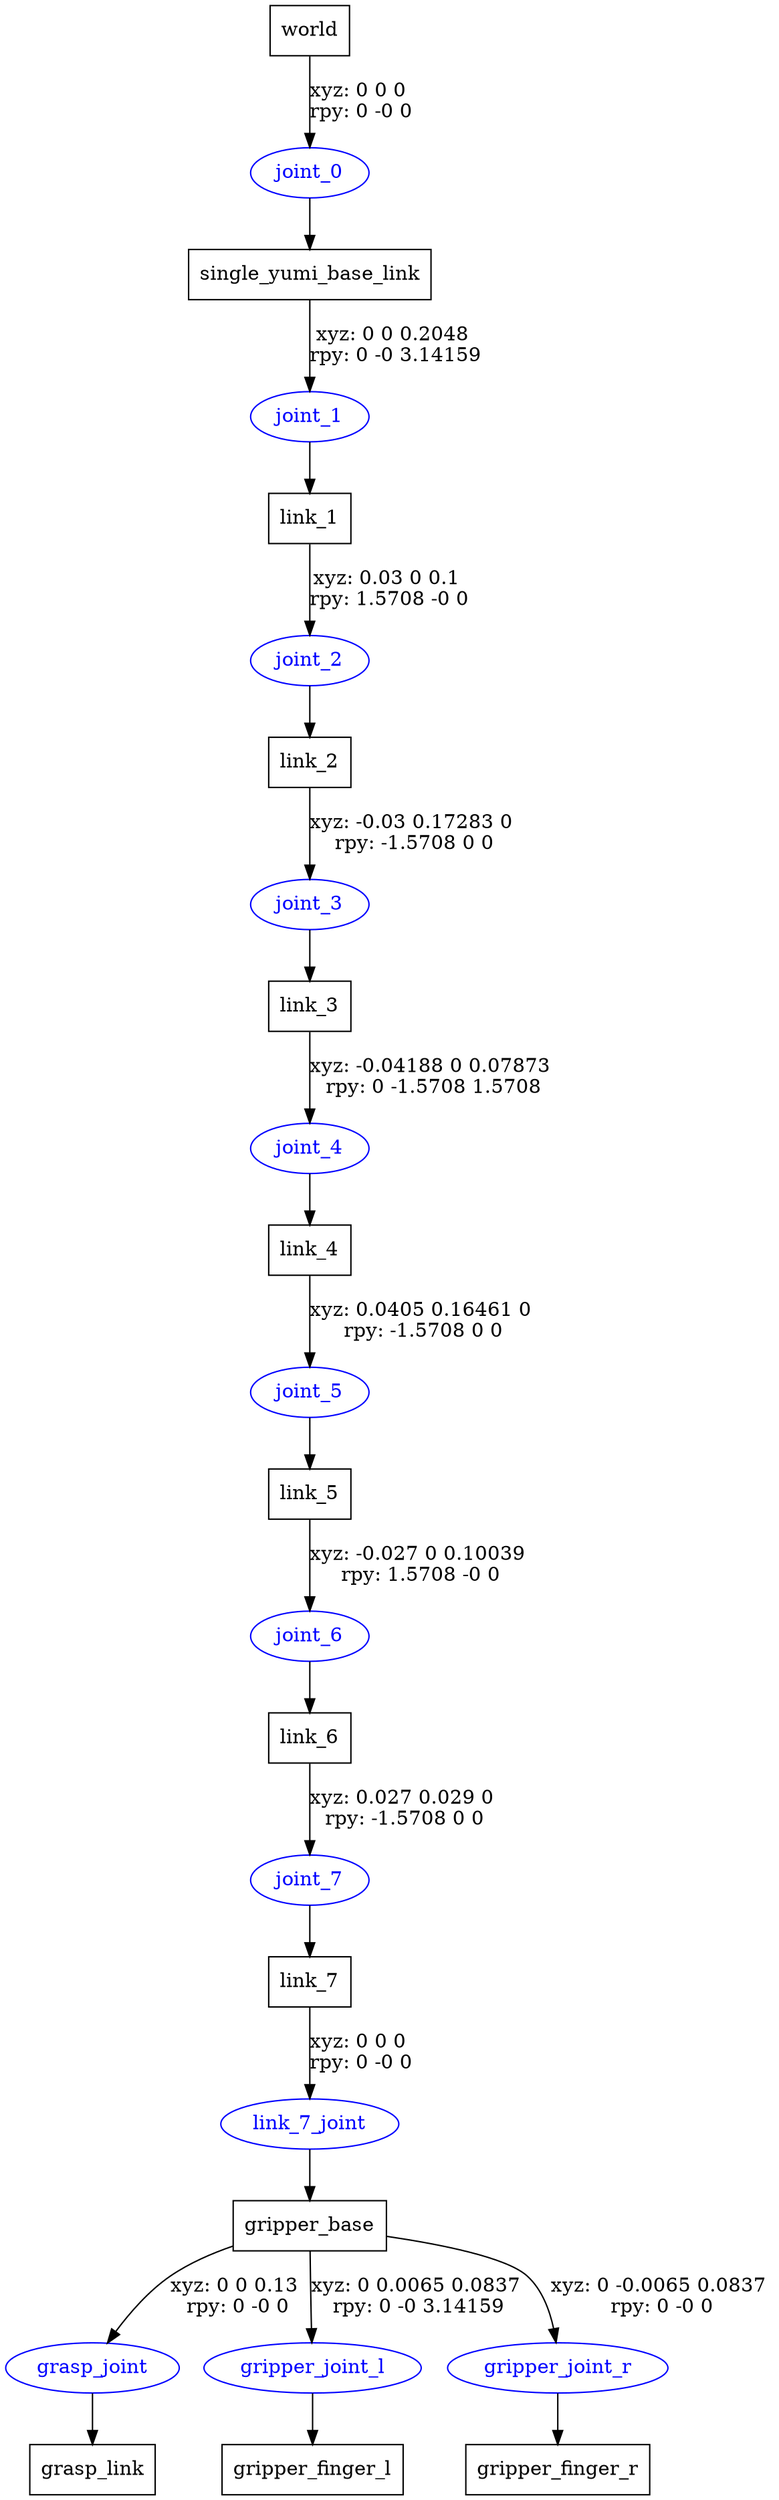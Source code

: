 digraph G {
node [shape=box];
"world" [label="world"];
"single_yumi_base_link" [label="single_yumi_base_link"];
"link_1" [label="link_1"];
"link_2" [label="link_2"];
"link_3" [label="link_3"];
"link_4" [label="link_4"];
"link_5" [label="link_5"];
"link_6" [label="link_6"];
"link_7" [label="link_7"];
"gripper_base" [label="gripper_base"];
"grasp_link" [label="grasp_link"];
"gripper_finger_l" [label="gripper_finger_l"];
"gripper_finger_r" [label="gripper_finger_r"];
node [shape=ellipse, color=blue, fontcolor=blue];
"world" -> "joint_0" [label="xyz: 0 0 0 \nrpy: 0 -0 0"]
"joint_0" -> "single_yumi_base_link"
"single_yumi_base_link" -> "joint_1" [label="xyz: 0 0 0.2048 \nrpy: 0 -0 3.14159"]
"joint_1" -> "link_1"
"link_1" -> "joint_2" [label="xyz: 0.03 0 0.1 \nrpy: 1.5708 -0 0"]
"joint_2" -> "link_2"
"link_2" -> "joint_3" [label="xyz: -0.03 0.17283 0 \nrpy: -1.5708 0 0"]
"joint_3" -> "link_3"
"link_3" -> "joint_4" [label="xyz: -0.04188 0 0.07873 \nrpy: 0 -1.5708 1.5708"]
"joint_4" -> "link_4"
"link_4" -> "joint_5" [label="xyz: 0.0405 0.16461 0 \nrpy: -1.5708 0 0"]
"joint_5" -> "link_5"
"link_5" -> "joint_6" [label="xyz: -0.027 0 0.10039 \nrpy: 1.5708 -0 0"]
"joint_6" -> "link_6"
"link_6" -> "joint_7" [label="xyz: 0.027 0.029 0 \nrpy: -1.5708 0 0"]
"joint_7" -> "link_7"
"link_7" -> "link_7_joint" [label="xyz: 0 0 0 \nrpy: 0 -0 0"]
"link_7_joint" -> "gripper_base"
"gripper_base" -> "grasp_joint" [label="xyz: 0 0 0.13 \nrpy: 0 -0 0"]
"grasp_joint" -> "grasp_link"
"gripper_base" -> "gripper_joint_l" [label="xyz: 0 0.0065 0.0837 \nrpy: 0 -0 3.14159"]
"gripper_joint_l" -> "gripper_finger_l"
"gripper_base" -> "gripper_joint_r" [label="xyz: 0 -0.0065 0.0837 \nrpy: 0 -0 0"]
"gripper_joint_r" -> "gripper_finger_r"
}
